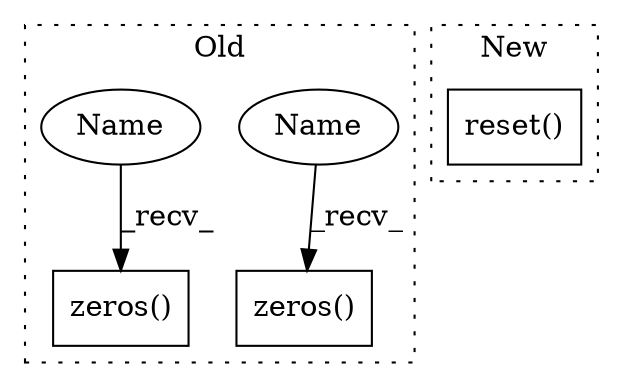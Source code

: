 digraph G {
subgraph cluster0 {
1 [label="zeros()" a="75" s="437,450" l="9,1" shape="box"];
3 [label="zeros()" a="75" s="394,407" l="9,1" shape="box"];
4 [label="Name" a="87" s="437" l="2" shape="ellipse"];
5 [label="Name" a="87" s="394" l="2" shape="ellipse"];
label = "Old";
style="dotted";
}
subgraph cluster1 {
2 [label="reset()" a="75" s="494" l="12" shape="box"];
label = "New";
style="dotted";
}
4 -> 1 [label="_recv_"];
5 -> 3 [label="_recv_"];
}